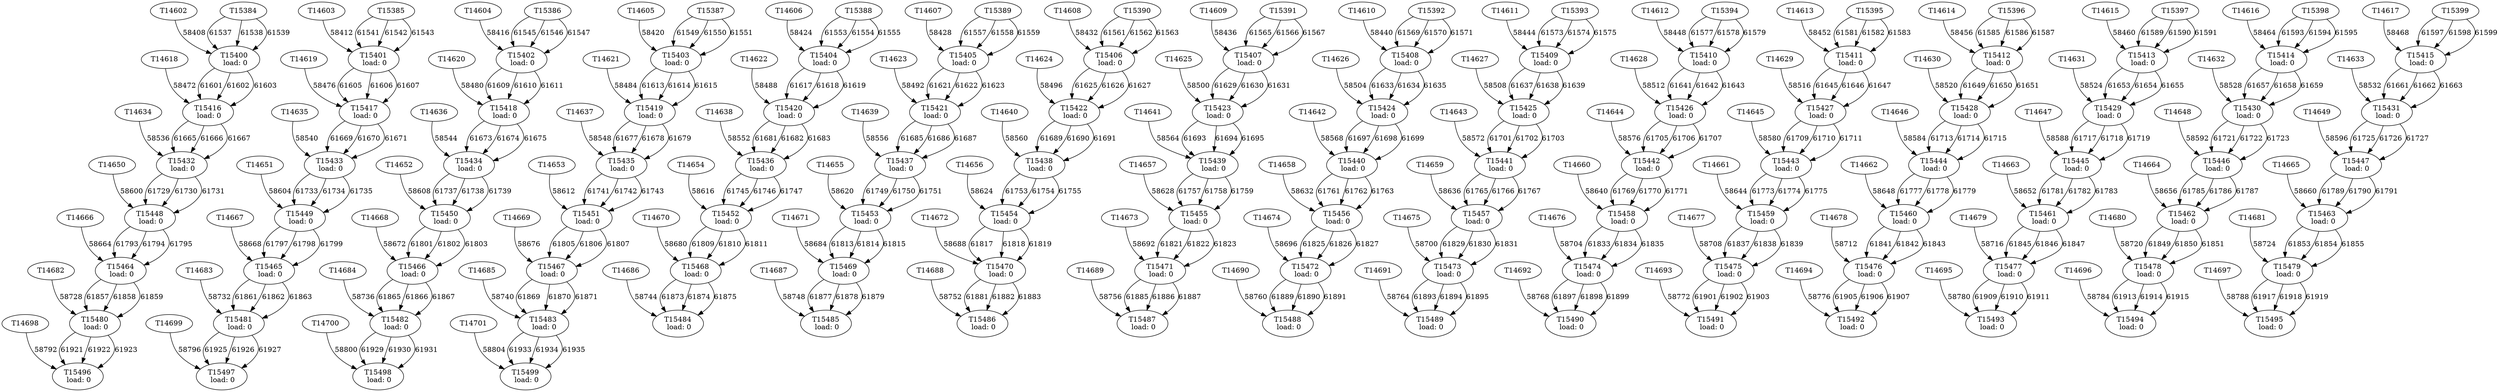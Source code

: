 digraph taskgraph {
	T15400 [label= "T15400\n load: 0"];
	T14602 -> T15400[label=58408];
	T15384 -> T15400[label=61537];
	T15384 -> T15400[label=61538];
	T15384 -> T15400[label=61539];
	T15401 [label= "T15401\n load: 0"];
	T14603 -> T15401[label=58412];
	T15385 -> T15401[label=61541];
	T15385 -> T15401[label=61542];
	T15385 -> T15401[label=61543];
	T15402 [label= "T15402\n load: 0"];
	T14604 -> T15402[label=58416];
	T15386 -> T15402[label=61545];
	T15386 -> T15402[label=61546];
	T15386 -> T15402[label=61547];
	T15403 [label= "T15403\n load: 0"];
	T14605 -> T15403[label=58420];
	T15387 -> T15403[label=61549];
	T15387 -> T15403[label=61550];
	T15387 -> T15403[label=61551];
	T15404 [label= "T15404\n load: 0"];
	T14606 -> T15404[label=58424];
	T15388 -> T15404[label=61553];
	T15388 -> T15404[label=61554];
	T15388 -> T15404[label=61555];
	T15405 [label= "T15405\n load: 0"];
	T14607 -> T15405[label=58428];
	T15389 -> T15405[label=61557];
	T15389 -> T15405[label=61558];
	T15389 -> T15405[label=61559];
	T15406 [label= "T15406\n load: 0"];
	T14608 -> T15406[label=58432];
	T15390 -> T15406[label=61561];
	T15390 -> T15406[label=61562];
	T15390 -> T15406[label=61563];
	T15407 [label= "T15407\n load: 0"];
	T14609 -> T15407[label=58436];
	T15391 -> T15407[label=61565];
	T15391 -> T15407[label=61566];
	T15391 -> T15407[label=61567];
	T15408 [label= "T15408\n load: 0"];
	T14610 -> T15408[label=58440];
	T15392 -> T15408[label=61569];
	T15392 -> T15408[label=61570];
	T15392 -> T15408[label=61571];
	T15409 [label= "T15409\n load: 0"];
	T14611 -> T15409[label=58444];
	T15393 -> T15409[label=61573];
	T15393 -> T15409[label=61574];
	T15393 -> T15409[label=61575];
	T15410 [label= "T15410\n load: 0"];
	T14612 -> T15410[label=58448];
	T15394 -> T15410[label=61577];
	T15394 -> T15410[label=61578];
	T15394 -> T15410[label=61579];
	T15411 [label= "T15411\n load: 0"];
	T14613 -> T15411[label=58452];
	T15395 -> T15411[label=61581];
	T15395 -> T15411[label=61582];
	T15395 -> T15411[label=61583];
	T15412 [label= "T15412\n load: 0"];
	T14614 -> T15412[label=58456];
	T15396 -> T15412[label=61585];
	T15396 -> T15412[label=61586];
	T15396 -> T15412[label=61587];
	T15413 [label= "T15413\n load: 0"];
	T14615 -> T15413[label=58460];
	T15397 -> T15413[label=61589];
	T15397 -> T15413[label=61590];
	T15397 -> T15413[label=61591];
	T15414 [label= "T15414\n load: 0"];
	T14616 -> T15414[label=58464];
	T15398 -> T15414[label=61593];
	T15398 -> T15414[label=61594];
	T15398 -> T15414[label=61595];
	T15415 [label= "T15415\n load: 0"];
	T14617 -> T15415[label=58468];
	T15399 -> T15415[label=61597];
	T15399 -> T15415[label=61598];
	T15399 -> T15415[label=61599];
	T15416 [label= "T15416\n load: 0"];
	T14618 -> T15416[label=58472];
	T15400 -> T15416[label=61601];
	T15400 -> T15416[label=61602];
	T15400 -> T15416[label=61603];
	T15417 [label= "T15417\n load: 0"];
	T14619 -> T15417[label=58476];
	T15401 -> T15417[label=61605];
	T15401 -> T15417[label=61606];
	T15401 -> T15417[label=61607];
	T15418 [label= "T15418\n load: 0"];
	T14620 -> T15418[label=58480];
	T15402 -> T15418[label=61609];
	T15402 -> T15418[label=61610];
	T15402 -> T15418[label=61611];
	T15419 [label= "T15419\n load: 0"];
	T14621 -> T15419[label=58484];
	T15403 -> T15419[label=61613];
	T15403 -> T15419[label=61614];
	T15403 -> T15419[label=61615];
	T15420 [label= "T15420\n load: 0"];
	T14622 -> T15420[label=58488];
	T15404 -> T15420[label=61617];
	T15404 -> T15420[label=61618];
	T15404 -> T15420[label=61619];
	T15421 [label= "T15421\n load: 0"];
	T14623 -> T15421[label=58492];
	T15405 -> T15421[label=61621];
	T15405 -> T15421[label=61622];
	T15405 -> T15421[label=61623];
	T15422 [label= "T15422\n load: 0"];
	T14624 -> T15422[label=58496];
	T15406 -> T15422[label=61625];
	T15406 -> T15422[label=61626];
	T15406 -> T15422[label=61627];
	T15423 [label= "T15423\n load: 0"];
	T14625 -> T15423[label=58500];
	T15407 -> T15423[label=61629];
	T15407 -> T15423[label=61630];
	T15407 -> T15423[label=61631];
	T15424 [label= "T15424\n load: 0"];
	T14626 -> T15424[label=58504];
	T15408 -> T15424[label=61633];
	T15408 -> T15424[label=61634];
	T15408 -> T15424[label=61635];
	T15425 [label= "T15425\n load: 0"];
	T14627 -> T15425[label=58508];
	T15409 -> T15425[label=61637];
	T15409 -> T15425[label=61638];
	T15409 -> T15425[label=61639];
	T15426 [label= "T15426\n load: 0"];
	T14628 -> T15426[label=58512];
	T15410 -> T15426[label=61641];
	T15410 -> T15426[label=61642];
	T15410 -> T15426[label=61643];
	T15427 [label= "T15427\n load: 0"];
	T14629 -> T15427[label=58516];
	T15411 -> T15427[label=61645];
	T15411 -> T15427[label=61646];
	T15411 -> T15427[label=61647];
	T15428 [label= "T15428\n load: 0"];
	T14630 -> T15428[label=58520];
	T15412 -> T15428[label=61649];
	T15412 -> T15428[label=61650];
	T15412 -> T15428[label=61651];
	T15429 [label= "T15429\n load: 0"];
	T14631 -> T15429[label=58524];
	T15413 -> T15429[label=61653];
	T15413 -> T15429[label=61654];
	T15413 -> T15429[label=61655];
	T15430 [label= "T15430\n load: 0"];
	T14632 -> T15430[label=58528];
	T15414 -> T15430[label=61657];
	T15414 -> T15430[label=61658];
	T15414 -> T15430[label=61659];
	T15431 [label= "T15431\n load: 0"];
	T14633 -> T15431[label=58532];
	T15415 -> T15431[label=61661];
	T15415 -> T15431[label=61662];
	T15415 -> T15431[label=61663];
	T15432 [label= "T15432\n load: 0"];
	T14634 -> T15432[label=58536];
	T15416 -> T15432[label=61665];
	T15416 -> T15432[label=61666];
	T15416 -> T15432[label=61667];
	T15433 [label= "T15433\n load: 0"];
	T14635 -> T15433[label=58540];
	T15417 -> T15433[label=61669];
	T15417 -> T15433[label=61670];
	T15417 -> T15433[label=61671];
	T15434 [label= "T15434\n load: 0"];
	T14636 -> T15434[label=58544];
	T15418 -> T15434[label=61673];
	T15418 -> T15434[label=61674];
	T15418 -> T15434[label=61675];
	T15435 [label= "T15435\n load: 0"];
	T14637 -> T15435[label=58548];
	T15419 -> T15435[label=61677];
	T15419 -> T15435[label=61678];
	T15419 -> T15435[label=61679];
	T15436 [label= "T15436\n load: 0"];
	T14638 -> T15436[label=58552];
	T15420 -> T15436[label=61681];
	T15420 -> T15436[label=61682];
	T15420 -> T15436[label=61683];
	T15437 [label= "T15437\n load: 0"];
	T14639 -> T15437[label=58556];
	T15421 -> T15437[label=61685];
	T15421 -> T15437[label=61686];
	T15421 -> T15437[label=61687];
	T15438 [label= "T15438\n load: 0"];
	T14640 -> T15438[label=58560];
	T15422 -> T15438[label=61689];
	T15422 -> T15438[label=61690];
	T15422 -> T15438[label=61691];
	T15439 [label= "T15439\n load: 0"];
	T14641 -> T15439[label=58564];
	T15423 -> T15439[label=61693];
	T15423 -> T15439[label=61694];
	T15423 -> T15439[label=61695];
	T15440 [label= "T15440\n load: 0"];
	T14642 -> T15440[label=58568];
	T15424 -> T15440[label=61697];
	T15424 -> T15440[label=61698];
	T15424 -> T15440[label=61699];
	T15441 [label= "T15441\n load: 0"];
	T14643 -> T15441[label=58572];
	T15425 -> T15441[label=61701];
	T15425 -> T15441[label=61702];
	T15425 -> T15441[label=61703];
	T15442 [label= "T15442\n load: 0"];
	T14644 -> T15442[label=58576];
	T15426 -> T15442[label=61705];
	T15426 -> T15442[label=61706];
	T15426 -> T15442[label=61707];
	T15443 [label= "T15443\n load: 0"];
	T14645 -> T15443[label=58580];
	T15427 -> T15443[label=61709];
	T15427 -> T15443[label=61710];
	T15427 -> T15443[label=61711];
	T15444 [label= "T15444\n load: 0"];
	T14646 -> T15444[label=58584];
	T15428 -> T15444[label=61713];
	T15428 -> T15444[label=61714];
	T15428 -> T15444[label=61715];
	T15445 [label= "T15445\n load: 0"];
	T14647 -> T15445[label=58588];
	T15429 -> T15445[label=61717];
	T15429 -> T15445[label=61718];
	T15429 -> T15445[label=61719];
	T15446 [label= "T15446\n load: 0"];
	T14648 -> T15446[label=58592];
	T15430 -> T15446[label=61721];
	T15430 -> T15446[label=61722];
	T15430 -> T15446[label=61723];
	T15447 [label= "T15447\n load: 0"];
	T14649 -> T15447[label=58596];
	T15431 -> T15447[label=61725];
	T15431 -> T15447[label=61726];
	T15431 -> T15447[label=61727];
	T15448 [label= "T15448\n load: 0"];
	T14650 -> T15448[label=58600];
	T15432 -> T15448[label=61729];
	T15432 -> T15448[label=61730];
	T15432 -> T15448[label=61731];
	T15449 [label= "T15449\n load: 0"];
	T14651 -> T15449[label=58604];
	T15433 -> T15449[label=61733];
	T15433 -> T15449[label=61734];
	T15433 -> T15449[label=61735];
	T15450 [label= "T15450\n load: 0"];
	T14652 -> T15450[label=58608];
	T15434 -> T15450[label=61737];
	T15434 -> T15450[label=61738];
	T15434 -> T15450[label=61739];
	T15451 [label= "T15451\n load: 0"];
	T14653 -> T15451[label=58612];
	T15435 -> T15451[label=61741];
	T15435 -> T15451[label=61742];
	T15435 -> T15451[label=61743];
	T15452 [label= "T15452\n load: 0"];
	T14654 -> T15452[label=58616];
	T15436 -> T15452[label=61745];
	T15436 -> T15452[label=61746];
	T15436 -> T15452[label=61747];
	T15453 [label= "T15453\n load: 0"];
	T14655 -> T15453[label=58620];
	T15437 -> T15453[label=61749];
	T15437 -> T15453[label=61750];
	T15437 -> T15453[label=61751];
	T15454 [label= "T15454\n load: 0"];
	T14656 -> T15454[label=58624];
	T15438 -> T15454[label=61753];
	T15438 -> T15454[label=61754];
	T15438 -> T15454[label=61755];
	T15455 [label= "T15455\n load: 0"];
	T14657 -> T15455[label=58628];
	T15439 -> T15455[label=61757];
	T15439 -> T15455[label=61758];
	T15439 -> T15455[label=61759];
	T15456 [label= "T15456\n load: 0"];
	T14658 -> T15456[label=58632];
	T15440 -> T15456[label=61761];
	T15440 -> T15456[label=61762];
	T15440 -> T15456[label=61763];
	T15457 [label= "T15457\n load: 0"];
	T14659 -> T15457[label=58636];
	T15441 -> T15457[label=61765];
	T15441 -> T15457[label=61766];
	T15441 -> T15457[label=61767];
	T15458 [label= "T15458\n load: 0"];
	T14660 -> T15458[label=58640];
	T15442 -> T15458[label=61769];
	T15442 -> T15458[label=61770];
	T15442 -> T15458[label=61771];
	T15459 [label= "T15459\n load: 0"];
	T14661 -> T15459[label=58644];
	T15443 -> T15459[label=61773];
	T15443 -> T15459[label=61774];
	T15443 -> T15459[label=61775];
	T15460 [label= "T15460\n load: 0"];
	T14662 -> T15460[label=58648];
	T15444 -> T15460[label=61777];
	T15444 -> T15460[label=61778];
	T15444 -> T15460[label=61779];
	T15461 [label= "T15461\n load: 0"];
	T14663 -> T15461[label=58652];
	T15445 -> T15461[label=61781];
	T15445 -> T15461[label=61782];
	T15445 -> T15461[label=61783];
	T15462 [label= "T15462\n load: 0"];
	T14664 -> T15462[label=58656];
	T15446 -> T15462[label=61785];
	T15446 -> T15462[label=61786];
	T15446 -> T15462[label=61787];
	T15463 [label= "T15463\n load: 0"];
	T14665 -> T15463[label=58660];
	T15447 -> T15463[label=61789];
	T15447 -> T15463[label=61790];
	T15447 -> T15463[label=61791];
	T15464 [label= "T15464\n load: 0"];
	T14666 -> T15464[label=58664];
	T15448 -> T15464[label=61793];
	T15448 -> T15464[label=61794];
	T15448 -> T15464[label=61795];
	T15465 [label= "T15465\n load: 0"];
	T14667 -> T15465[label=58668];
	T15449 -> T15465[label=61797];
	T15449 -> T15465[label=61798];
	T15449 -> T15465[label=61799];
	T15466 [label= "T15466\n load: 0"];
	T14668 -> T15466[label=58672];
	T15450 -> T15466[label=61801];
	T15450 -> T15466[label=61802];
	T15450 -> T15466[label=61803];
	T15467 [label= "T15467\n load: 0"];
	T14669 -> T15467[label=58676];
	T15451 -> T15467[label=61805];
	T15451 -> T15467[label=61806];
	T15451 -> T15467[label=61807];
	T15468 [label= "T15468\n load: 0"];
	T14670 -> T15468[label=58680];
	T15452 -> T15468[label=61809];
	T15452 -> T15468[label=61810];
	T15452 -> T15468[label=61811];
	T15469 [label= "T15469\n load: 0"];
	T14671 -> T15469[label=58684];
	T15453 -> T15469[label=61813];
	T15453 -> T15469[label=61814];
	T15453 -> T15469[label=61815];
	T15470 [label= "T15470\n load: 0"];
	T14672 -> T15470[label=58688];
	T15454 -> T15470[label=61817];
	T15454 -> T15470[label=61818];
	T15454 -> T15470[label=61819];
	T15471 [label= "T15471\n load: 0"];
	T14673 -> T15471[label=58692];
	T15455 -> T15471[label=61821];
	T15455 -> T15471[label=61822];
	T15455 -> T15471[label=61823];
	T15472 [label= "T15472\n load: 0"];
	T14674 -> T15472[label=58696];
	T15456 -> T15472[label=61825];
	T15456 -> T15472[label=61826];
	T15456 -> T15472[label=61827];
	T15473 [label= "T15473\n load: 0"];
	T14675 -> T15473[label=58700];
	T15457 -> T15473[label=61829];
	T15457 -> T15473[label=61830];
	T15457 -> T15473[label=61831];
	T15474 [label= "T15474\n load: 0"];
	T14676 -> T15474[label=58704];
	T15458 -> T15474[label=61833];
	T15458 -> T15474[label=61834];
	T15458 -> T15474[label=61835];
	T15475 [label= "T15475\n load: 0"];
	T14677 -> T15475[label=58708];
	T15459 -> T15475[label=61837];
	T15459 -> T15475[label=61838];
	T15459 -> T15475[label=61839];
	T15476 [label= "T15476\n load: 0"];
	T14678 -> T15476[label=58712];
	T15460 -> T15476[label=61841];
	T15460 -> T15476[label=61842];
	T15460 -> T15476[label=61843];
	T15477 [label= "T15477\n load: 0"];
	T14679 -> T15477[label=58716];
	T15461 -> T15477[label=61845];
	T15461 -> T15477[label=61846];
	T15461 -> T15477[label=61847];
	T15478 [label= "T15478\n load: 0"];
	T14680 -> T15478[label=58720];
	T15462 -> T15478[label=61849];
	T15462 -> T15478[label=61850];
	T15462 -> T15478[label=61851];
	T15479 [label= "T15479\n load: 0"];
	T14681 -> T15479[label=58724];
	T15463 -> T15479[label=61853];
	T15463 -> T15479[label=61854];
	T15463 -> T15479[label=61855];
	T15480 [label= "T15480\n load: 0"];
	T14682 -> T15480[label=58728];
	T15464 -> T15480[label=61857];
	T15464 -> T15480[label=61858];
	T15464 -> T15480[label=61859];
	T15481 [label= "T15481\n load: 0"];
	T14683 -> T15481[label=58732];
	T15465 -> T15481[label=61861];
	T15465 -> T15481[label=61862];
	T15465 -> T15481[label=61863];
	T15482 [label= "T15482\n load: 0"];
	T14684 -> T15482[label=58736];
	T15466 -> T15482[label=61865];
	T15466 -> T15482[label=61866];
	T15466 -> T15482[label=61867];
	T15483 [label= "T15483\n load: 0"];
	T14685 -> T15483[label=58740];
	T15467 -> T15483[label=61869];
	T15467 -> T15483[label=61870];
	T15467 -> T15483[label=61871];
	T15484 [label= "T15484\n load: 0"];
	T14686 -> T15484[label=58744];
	T15468 -> T15484[label=61873];
	T15468 -> T15484[label=61874];
	T15468 -> T15484[label=61875];
	T15485 [label= "T15485\n load: 0"];
	T14687 -> T15485[label=58748];
	T15469 -> T15485[label=61877];
	T15469 -> T15485[label=61878];
	T15469 -> T15485[label=61879];
	T15486 [label= "T15486\n load: 0"];
	T14688 -> T15486[label=58752];
	T15470 -> T15486[label=61881];
	T15470 -> T15486[label=61882];
	T15470 -> T15486[label=61883];
	T15487 [label= "T15487\n load: 0"];
	T14689 -> T15487[label=58756];
	T15471 -> T15487[label=61885];
	T15471 -> T15487[label=61886];
	T15471 -> T15487[label=61887];
	T15488 [label= "T15488\n load: 0"];
	T14690 -> T15488[label=58760];
	T15472 -> T15488[label=61889];
	T15472 -> T15488[label=61890];
	T15472 -> T15488[label=61891];
	T15489 [label= "T15489\n load: 0"];
	T14691 -> T15489[label=58764];
	T15473 -> T15489[label=61893];
	T15473 -> T15489[label=61894];
	T15473 -> T15489[label=61895];
	T15490 [label= "T15490\n load: 0"];
	T14692 -> T15490[label=58768];
	T15474 -> T15490[label=61897];
	T15474 -> T15490[label=61898];
	T15474 -> T15490[label=61899];
	T15491 [label= "T15491\n load: 0"];
	T14693 -> T15491[label=58772];
	T15475 -> T15491[label=61901];
	T15475 -> T15491[label=61902];
	T15475 -> T15491[label=61903];
	T15492 [label= "T15492\n load: 0"];
	T14694 -> T15492[label=58776];
	T15476 -> T15492[label=61905];
	T15476 -> T15492[label=61906];
	T15476 -> T15492[label=61907];
	T15493 [label= "T15493\n load: 0"];
	T14695 -> T15493[label=58780];
	T15477 -> T15493[label=61909];
	T15477 -> T15493[label=61910];
	T15477 -> T15493[label=61911];
	T15494 [label= "T15494\n load: 0"];
	T14696 -> T15494[label=58784];
	T15478 -> T15494[label=61913];
	T15478 -> T15494[label=61914];
	T15478 -> T15494[label=61915];
	T15495 [label= "T15495\n load: 0"];
	T14697 -> T15495[label=58788];
	T15479 -> T15495[label=61917];
	T15479 -> T15495[label=61918];
	T15479 -> T15495[label=61919];
	T15496 [label= "T15496\n load: 0"];
	T14698 -> T15496[label=58792];
	T15480 -> T15496[label=61921];
	T15480 -> T15496[label=61922];
	T15480 -> T15496[label=61923];
	T15497 [label= "T15497\n load: 0"];
	T14699 -> T15497[label=58796];
	T15481 -> T15497[label=61925];
	T15481 -> T15497[label=61926];
	T15481 -> T15497[label=61927];
	T15498 [label= "T15498\n load: 0"];
	T14700 -> T15498[label=58800];
	T15482 -> T15498[label=61929];
	T15482 -> T15498[label=61930];
	T15482 -> T15498[label=61931];
	T15499 [label= "T15499\n load: 0"];
	T14701 -> T15499[label=58804];
	T15483 -> T15499[label=61933];
	T15483 -> T15499[label=61934];
	T15483 -> T15499[label=61935];
}